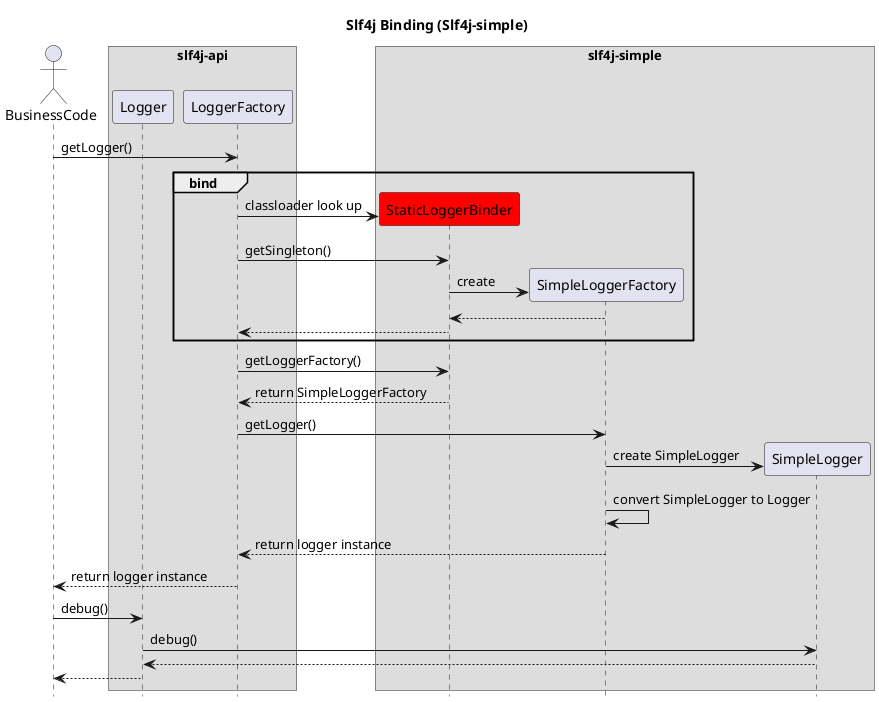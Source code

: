 @startuml
hide footbox
title Slf4j Binding (Slf4j-simple)

actor BusinessCode
box "slf4j-api"
    participant Logger
    participant LoggerFactory
end box
box "slf4j-simple"
    participant StaticLoggerBinder #red
    participant SimpleLoggerFactory
    participant SimpleLogger
end box

BusinessCode -> LoggerFactory: getLogger()


group bind
    create StaticLoggerBinder
    LoggerFactory -> StaticLoggerBinder: classloader look up
    LoggerFactory -> StaticLoggerBinder: getSingleton()
    create SimpleLoggerFactory
    StaticLoggerBinder -> SimpleLoggerFactory : create
    SimpleLoggerFactory --> StaticLoggerBinder
    StaticLoggerBinder --> LoggerFactory
end

LoggerFactory -> StaticLoggerBinder: getLoggerFactory()
StaticLoggerBinder --> LoggerFactory: return SimpleLoggerFactory
LoggerFactory -> SimpleLoggerFactory: getLogger()
create SimpleLogger
SimpleLoggerFactory -> SimpleLogger : create SimpleLogger
SimpleLoggerFactory -> SimpleLoggerFactory: convert SimpleLogger to Logger
SimpleLoggerFactory --> LoggerFactory : return logger instance

LoggerFactory --> BusinessCode: return logger instance
BusinessCode -> Logger: debug()
Logger -> SimpleLogger: debug()
SimpleLogger --> Logger
Logger --> BusinessCode

@enduml
